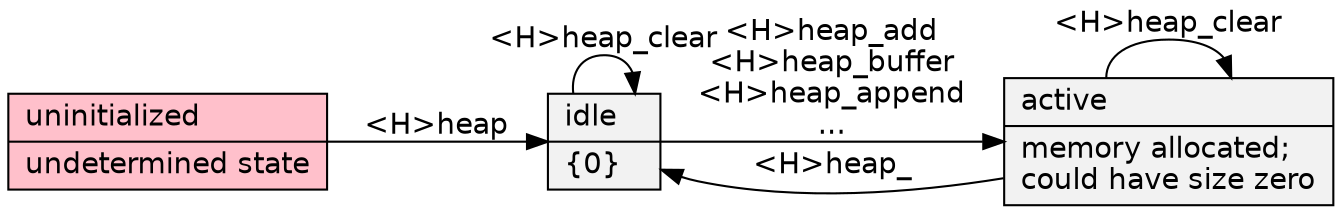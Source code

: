 digraph {
	graph [rankdir=LR, truecolor=true, bgcolor=transparent, fontname="Bitstream Vera Sans"];
	node [shape=record, style=filled, fillcolor="Grey95", fontname="Bitstream Vera Sans"];
	edge [fontname="Bitstream Vera Sans"];
	null [ label = "uninitialized\l|undetermined state\l", fillcolor = pink ];
	static [ label = "idle\l|\{0\}\l" ];
	dynamic [ label = "active\l|memory allocated;\lcould have size zero\l" ];
	null -> static [ label = "<H>heap" ];
	static -> dynamic [ label = "<H>heap_add\n<H>heap_buffer\n<H>heap_append\n..." ];
	dynamic -> static [ label = "<H>heap_" ];
	static -> static [ label = "<H>heap_clear" ];
	dynamic -> dynamic [ label = "<H>heap_clear" ];
}
